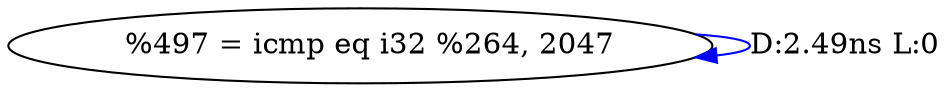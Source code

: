 digraph {
Node0x335f620[label="  %497 = icmp eq i32 %264, 2047"];
Node0x335f620 -> Node0x335f620[label="D:2.49ns L:0",color=blue];
}
